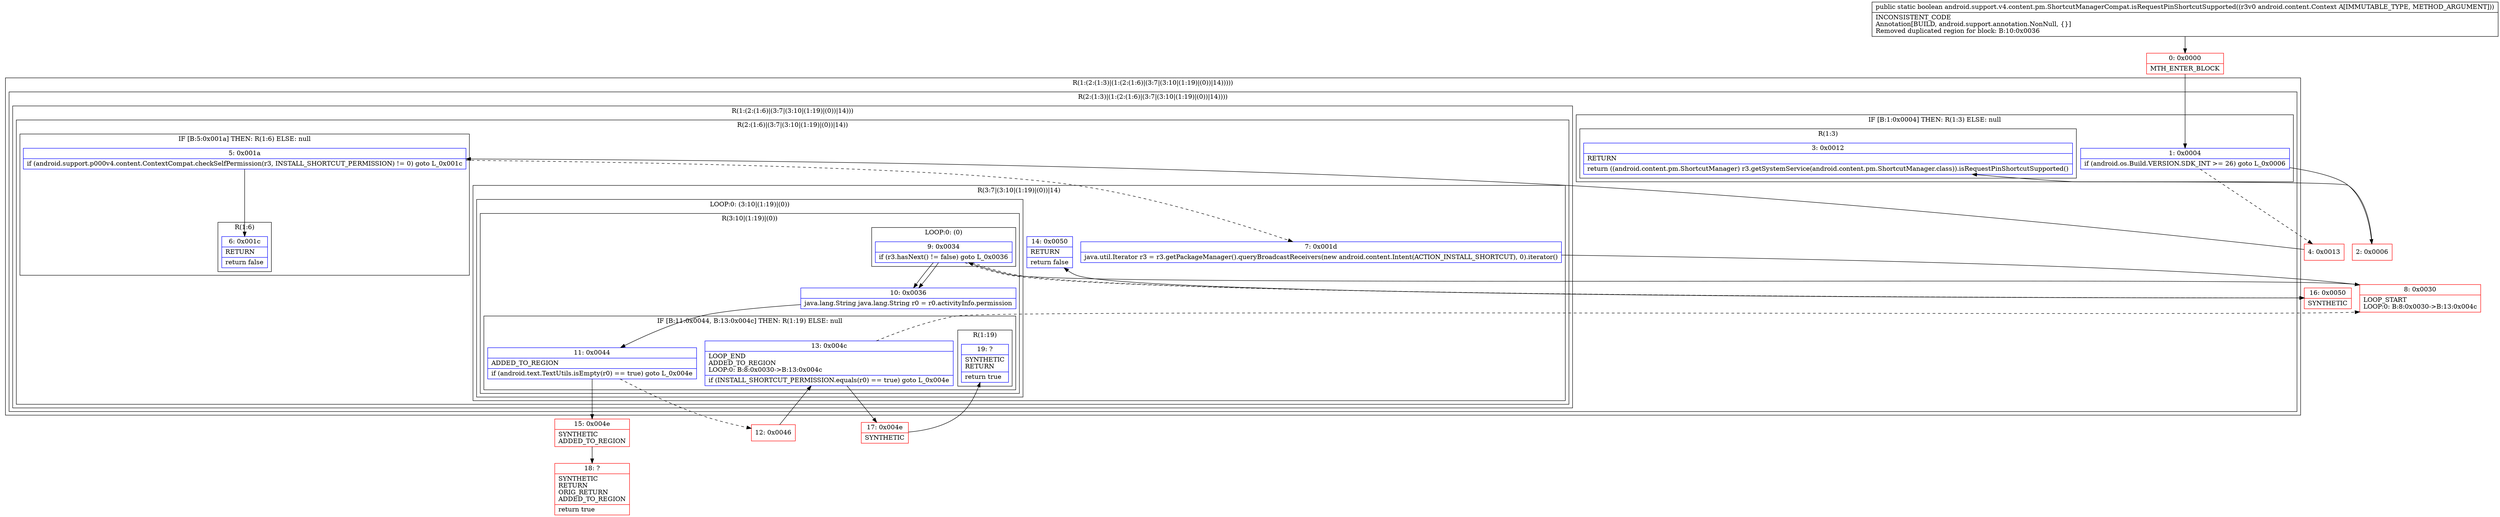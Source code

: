 digraph "CFG forandroid.support.v4.content.pm.ShortcutManagerCompat.isRequestPinShortcutSupported(Landroid\/content\/Context;)Z" {
subgraph cluster_Region_909197148 {
label = "R(1:(2:(1:3)|(1:(2:(1:6)|(3:7|(3:10|(1:19)|(0))|14)))))";
node [shape=record,color=blue];
subgraph cluster_Region_1636280625 {
label = "R(2:(1:3)|(1:(2:(1:6)|(3:7|(3:10|(1:19)|(0))|14))))";
node [shape=record,color=blue];
subgraph cluster_IfRegion_1190353217 {
label = "IF [B:1:0x0004] THEN: R(1:3) ELSE: null";
node [shape=record,color=blue];
Node_1 [shape=record,label="{1\:\ 0x0004|if (android.os.Build.VERSION.SDK_INT \>= 26) goto L_0x0006\l}"];
subgraph cluster_Region_1064048962 {
label = "R(1:3)";
node [shape=record,color=blue];
Node_3 [shape=record,label="{3\:\ 0x0012|RETURN\l|return ((android.content.pm.ShortcutManager) r3.getSystemService(android.content.pm.ShortcutManager.class)).isRequestPinShortcutSupported()\l}"];
}
}
subgraph cluster_Region_1575468 {
label = "R(1:(2:(1:6)|(3:7|(3:10|(1:19)|(0))|14)))";
node [shape=record,color=blue];
subgraph cluster_Region_1552610623 {
label = "R(2:(1:6)|(3:7|(3:10|(1:19)|(0))|14))";
node [shape=record,color=blue];
subgraph cluster_IfRegion_7308990 {
label = "IF [B:5:0x001a] THEN: R(1:6) ELSE: null";
node [shape=record,color=blue];
Node_5 [shape=record,label="{5\:\ 0x001a|if (android.support.p000v4.content.ContextCompat.checkSelfPermission(r3, INSTALL_SHORTCUT_PERMISSION) != 0) goto L_0x001c\l}"];
subgraph cluster_Region_1603676664 {
label = "R(1:6)";
node [shape=record,color=blue];
Node_6 [shape=record,label="{6\:\ 0x001c|RETURN\l|return false\l}"];
}
}
subgraph cluster_Region_530514252 {
label = "R(3:7|(3:10|(1:19)|(0))|14)";
node [shape=record,color=blue];
Node_7 [shape=record,label="{7\:\ 0x001d|java.util.Iterator r3 = r3.getPackageManager().queryBroadcastReceivers(new android.content.Intent(ACTION_INSTALL_SHORTCUT), 0).iterator()\l}"];
subgraph cluster_LoopRegion_339160205 {
label = "LOOP:0: (3:10|(1:19)|(0))";
node [shape=record,color=blue];
Node_9 [shape=record,label="{9\:\ 0x0034|if (r3.hasNext() != false) goto L_0x0036\l}"];
subgraph cluster_Region_1528464094 {
label = "R(3:10|(1:19)|(0))";
node [shape=record,color=blue];
Node_10 [shape=record,label="{10\:\ 0x0036|java.lang.String java.lang.String r0 = r0.activityInfo.permission\l}"];
subgraph cluster_IfRegion_45358505 {
label = "IF [B:11:0x0044, B:13:0x004c] THEN: R(1:19) ELSE: null";
node [shape=record,color=blue];
Node_11 [shape=record,label="{11\:\ 0x0044|ADDED_TO_REGION\l|if (android.text.TextUtils.isEmpty(r0) == true) goto L_0x004e\l}"];
Node_13 [shape=record,label="{13\:\ 0x004c|LOOP_END\lADDED_TO_REGION\lLOOP:0: B:8:0x0030\-\>B:13:0x004c\l|if (INSTALL_SHORTCUT_PERMISSION.equals(r0) == true) goto L_0x004e\l}"];
subgraph cluster_Region_1745949379 {
label = "R(1:19)";
node [shape=record,color=blue];
Node_19 [shape=record,label="{19\:\ ?|SYNTHETIC\lRETURN\l|return true\l}"];
}
}
subgraph cluster_LoopRegion_103170000 {
label = "LOOP:0: (0)";
node [shape=record,color=blue];
Node_9 [shape=record,label="{9\:\ 0x0034|if (r3.hasNext() != false) goto L_0x0036\l}"];
subgraph cluster_Region_1632947001 {
label = "R(0)";
node [shape=record,color=blue];
}
}
}
}
Node_14 [shape=record,label="{14\:\ 0x0050|RETURN\l|return false\l}"];
}
}
}
}
}
Node_0 [shape=record,color=red,label="{0\:\ 0x0000|MTH_ENTER_BLOCK\l}"];
Node_2 [shape=record,color=red,label="{2\:\ 0x0006}"];
Node_4 [shape=record,color=red,label="{4\:\ 0x0013}"];
Node_8 [shape=record,color=red,label="{8\:\ 0x0030|LOOP_START\lLOOP:0: B:8:0x0030\-\>B:13:0x004c\l}"];
Node_12 [shape=record,color=red,label="{12\:\ 0x0046}"];
Node_15 [shape=record,color=red,label="{15\:\ 0x004e|SYNTHETIC\lADDED_TO_REGION\l}"];
Node_16 [shape=record,color=red,label="{16\:\ 0x0050|SYNTHETIC\l}"];
Node_17 [shape=record,color=red,label="{17\:\ 0x004e|SYNTHETIC\l}"];
Node_18 [shape=record,color=red,label="{18\:\ ?|SYNTHETIC\lRETURN\lORIG_RETURN\lADDED_TO_REGION\l|return true\l}"];
MethodNode[shape=record,label="{public static boolean android.support.v4.content.pm.ShortcutManagerCompat.isRequestPinShortcutSupported((r3v0 android.content.Context A[IMMUTABLE_TYPE, METHOD_ARGUMENT]))  | INCONSISTENT_CODE\lAnnotation[BUILD, android.support.annotation.NonNull, \{\}]\lRemoved duplicated region for block: B:10:0x0036 \l}"];
MethodNode -> Node_0;
Node_1 -> Node_2;
Node_1 -> Node_4[style=dashed];
Node_5 -> Node_6;
Node_5 -> Node_7[style=dashed];
Node_7 -> Node_8;
Node_9 -> Node_10;
Node_9 -> Node_16[style=dashed];
Node_10 -> Node_11;
Node_11 -> Node_12[style=dashed];
Node_11 -> Node_15;
Node_13 -> Node_8[style=dashed];
Node_13 -> Node_17;
Node_9 -> Node_10;
Node_9 -> Node_16[style=dashed];
Node_0 -> Node_1;
Node_2 -> Node_3;
Node_4 -> Node_5;
Node_8 -> Node_9;
Node_12 -> Node_13;
Node_15 -> Node_18;
Node_16 -> Node_14;
Node_17 -> Node_19;
}

